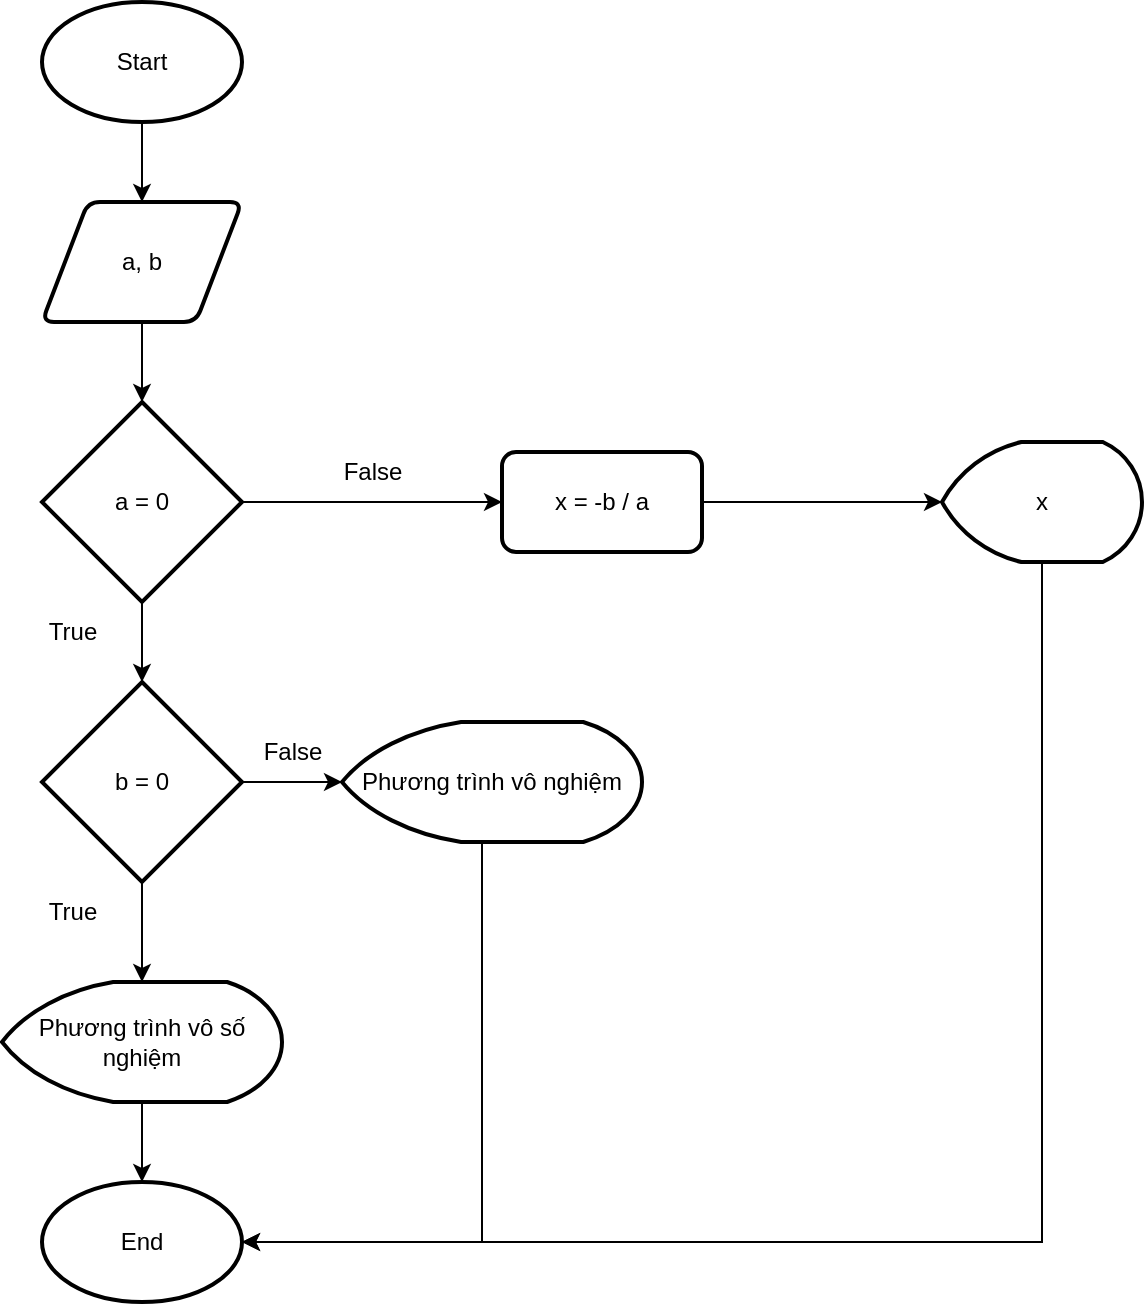 <mxfile version="25.0.3">
  <diagram name="Trang-1" id="EjvwFrkTnWvs1sAY93bY">
    <mxGraphModel dx="1050" dy="653" grid="1" gridSize="10" guides="1" tooltips="1" connect="1" arrows="1" fold="1" page="1" pageScale="1" pageWidth="827" pageHeight="1169" math="0" shadow="0">
      <root>
        <mxCell id="0" />
        <mxCell id="1" parent="0" />
        <mxCell id="3--hrcypPKUlUtIGn8xM-17" value="End" style="strokeWidth=2;html=1;shape=mxgraph.flowchart.start_1;whiteSpace=wrap;" vertex="1" parent="1">
          <mxGeometry x="60" y="640" width="100" height="60" as="geometry" />
        </mxCell>
        <mxCell id="3--hrcypPKUlUtIGn8xM-27" style="edgeStyle=orthogonalEdgeStyle;rounded=0;orthogonalLoop=1;jettySize=auto;html=1;" edge="1" parent="1" source="3--hrcypPKUlUtIGn8xM-18" target="3--hrcypPKUlUtIGn8xM-19">
          <mxGeometry relative="1" as="geometry" />
        </mxCell>
        <mxCell id="3--hrcypPKUlUtIGn8xM-18" value="Start" style="strokeWidth=2;html=1;shape=mxgraph.flowchart.start_1;whiteSpace=wrap;" vertex="1" parent="1">
          <mxGeometry x="60" y="50" width="100" height="60" as="geometry" />
        </mxCell>
        <mxCell id="3--hrcypPKUlUtIGn8xM-19" value="a, b" style="shape=parallelogram;html=1;strokeWidth=2;perimeter=parallelogramPerimeter;whiteSpace=wrap;rounded=1;arcSize=12;size=0.23;" vertex="1" parent="1">
          <mxGeometry x="60" y="150" width="100" height="60" as="geometry" />
        </mxCell>
        <mxCell id="3--hrcypPKUlUtIGn8xM-62" style="edgeStyle=orthogonalEdgeStyle;rounded=0;orthogonalLoop=1;jettySize=auto;html=1;" edge="1" parent="1" source="3--hrcypPKUlUtIGn8xM-54" target="3--hrcypPKUlUtIGn8xM-55">
          <mxGeometry relative="1" as="geometry" />
        </mxCell>
        <mxCell id="3--hrcypPKUlUtIGn8xM-68" style="edgeStyle=orthogonalEdgeStyle;rounded=0;orthogonalLoop=1;jettySize=auto;html=1;" edge="1" parent="1" source="3--hrcypPKUlUtIGn8xM-54" target="3--hrcypPKUlUtIGn8xM-69">
          <mxGeometry relative="1" as="geometry">
            <mxPoint x="340" y="300" as="targetPoint" />
          </mxGeometry>
        </mxCell>
        <mxCell id="3--hrcypPKUlUtIGn8xM-54" value="a = 0" style="strokeWidth=2;html=1;shape=mxgraph.flowchart.decision;whiteSpace=wrap;" vertex="1" parent="1">
          <mxGeometry x="60" y="250" width="100" height="100" as="geometry" />
        </mxCell>
        <mxCell id="3--hrcypPKUlUtIGn8xM-63" style="edgeStyle=orthogonalEdgeStyle;rounded=0;orthogonalLoop=1;jettySize=auto;html=1;" edge="1" parent="1" source="3--hrcypPKUlUtIGn8xM-55" target="3--hrcypPKUlUtIGn8xM-56">
          <mxGeometry relative="1" as="geometry" />
        </mxCell>
        <mxCell id="3--hrcypPKUlUtIGn8xM-55" value="b = 0" style="strokeWidth=2;html=1;shape=mxgraph.flowchart.decision;whiteSpace=wrap;" vertex="1" parent="1">
          <mxGeometry x="60" y="390" width="100" height="100" as="geometry" />
        </mxCell>
        <mxCell id="3--hrcypPKUlUtIGn8xM-64" style="edgeStyle=orthogonalEdgeStyle;rounded=0;orthogonalLoop=1;jettySize=auto;html=1;" edge="1" parent="1" source="3--hrcypPKUlUtIGn8xM-56" target="3--hrcypPKUlUtIGn8xM-17">
          <mxGeometry relative="1" as="geometry" />
        </mxCell>
        <mxCell id="3--hrcypPKUlUtIGn8xM-56" value="Phương trình vô số nghiệm" style="strokeWidth=2;html=1;shape=mxgraph.flowchart.display;whiteSpace=wrap;" vertex="1" parent="1">
          <mxGeometry x="40" y="540" width="140" height="60" as="geometry" />
        </mxCell>
        <mxCell id="3--hrcypPKUlUtIGn8xM-57" value="Phương trình vô nghiệm" style="strokeWidth=2;html=1;shape=mxgraph.flowchart.display;whiteSpace=wrap;" vertex="1" parent="1">
          <mxGeometry x="210" y="410" width="150" height="60" as="geometry" />
        </mxCell>
        <mxCell id="3--hrcypPKUlUtIGn8xM-61" style="edgeStyle=orthogonalEdgeStyle;rounded=0;orthogonalLoop=1;jettySize=auto;html=1;entryX=0.5;entryY=0;entryDx=0;entryDy=0;entryPerimeter=0;" edge="1" parent="1" source="3--hrcypPKUlUtIGn8xM-19" target="3--hrcypPKUlUtIGn8xM-54">
          <mxGeometry relative="1" as="geometry" />
        </mxCell>
        <mxCell id="3--hrcypPKUlUtIGn8xM-66" style="edgeStyle=orthogonalEdgeStyle;rounded=0;orthogonalLoop=1;jettySize=auto;html=1;entryX=0;entryY=0.5;entryDx=0;entryDy=0;entryPerimeter=0;" edge="1" parent="1" source="3--hrcypPKUlUtIGn8xM-55" target="3--hrcypPKUlUtIGn8xM-57">
          <mxGeometry relative="1" as="geometry" />
        </mxCell>
        <mxCell id="3--hrcypPKUlUtIGn8xM-67" style="edgeStyle=orthogonalEdgeStyle;rounded=0;orthogonalLoop=1;jettySize=auto;html=1;entryX=1;entryY=0.5;entryDx=0;entryDy=0;entryPerimeter=0;" edge="1" parent="1" source="3--hrcypPKUlUtIGn8xM-57" target="3--hrcypPKUlUtIGn8xM-17">
          <mxGeometry relative="1" as="geometry">
            <Array as="points">
              <mxPoint x="280" y="670" />
            </Array>
          </mxGeometry>
        </mxCell>
        <mxCell id="3--hrcypPKUlUtIGn8xM-71" style="edgeStyle=orthogonalEdgeStyle;rounded=0;orthogonalLoop=1;jettySize=auto;html=1;" edge="1" parent="1" source="3--hrcypPKUlUtIGn8xM-69" target="3--hrcypPKUlUtIGn8xM-70">
          <mxGeometry relative="1" as="geometry" />
        </mxCell>
        <mxCell id="3--hrcypPKUlUtIGn8xM-69" value="x = -b / a" style="rounded=1;whiteSpace=wrap;html=1;absoluteArcSize=1;arcSize=14;strokeWidth=2;" vertex="1" parent="1">
          <mxGeometry x="290" y="275" width="100" height="50" as="geometry" />
        </mxCell>
        <mxCell id="3--hrcypPKUlUtIGn8xM-70" value="x" style="strokeWidth=2;html=1;shape=mxgraph.flowchart.display;whiteSpace=wrap;" vertex="1" parent="1">
          <mxGeometry x="510" y="270" width="100" height="60" as="geometry" />
        </mxCell>
        <mxCell id="3--hrcypPKUlUtIGn8xM-72" style="edgeStyle=orthogonalEdgeStyle;rounded=0;orthogonalLoop=1;jettySize=auto;html=1;entryX=1;entryY=0.5;entryDx=0;entryDy=0;entryPerimeter=0;" edge="1" parent="1" source="3--hrcypPKUlUtIGn8xM-70" target="3--hrcypPKUlUtIGn8xM-17">
          <mxGeometry relative="1" as="geometry">
            <Array as="points">
              <mxPoint x="560" y="670" />
            </Array>
          </mxGeometry>
        </mxCell>
        <mxCell id="3--hrcypPKUlUtIGn8xM-73" value="True" style="text;html=1;align=center;verticalAlign=middle;resizable=0;points=[];autosize=1;strokeColor=none;fillColor=none;" vertex="1" parent="1">
          <mxGeometry x="50" y="350" width="50" height="30" as="geometry" />
        </mxCell>
        <mxCell id="3--hrcypPKUlUtIGn8xM-74" value="True" style="text;html=1;align=center;verticalAlign=middle;resizable=0;points=[];autosize=1;strokeColor=none;fillColor=none;" vertex="1" parent="1">
          <mxGeometry x="50" y="490" width="50" height="30" as="geometry" />
        </mxCell>
        <mxCell id="3--hrcypPKUlUtIGn8xM-75" value="False" style="text;html=1;align=center;verticalAlign=middle;resizable=0;points=[];autosize=1;strokeColor=none;fillColor=none;" vertex="1" parent="1">
          <mxGeometry x="160" y="410" width="50" height="30" as="geometry" />
        </mxCell>
        <mxCell id="3--hrcypPKUlUtIGn8xM-76" value="False" style="text;html=1;align=center;verticalAlign=middle;resizable=0;points=[];autosize=1;strokeColor=none;fillColor=none;" vertex="1" parent="1">
          <mxGeometry x="200" y="270" width="50" height="30" as="geometry" />
        </mxCell>
      </root>
    </mxGraphModel>
  </diagram>
</mxfile>
